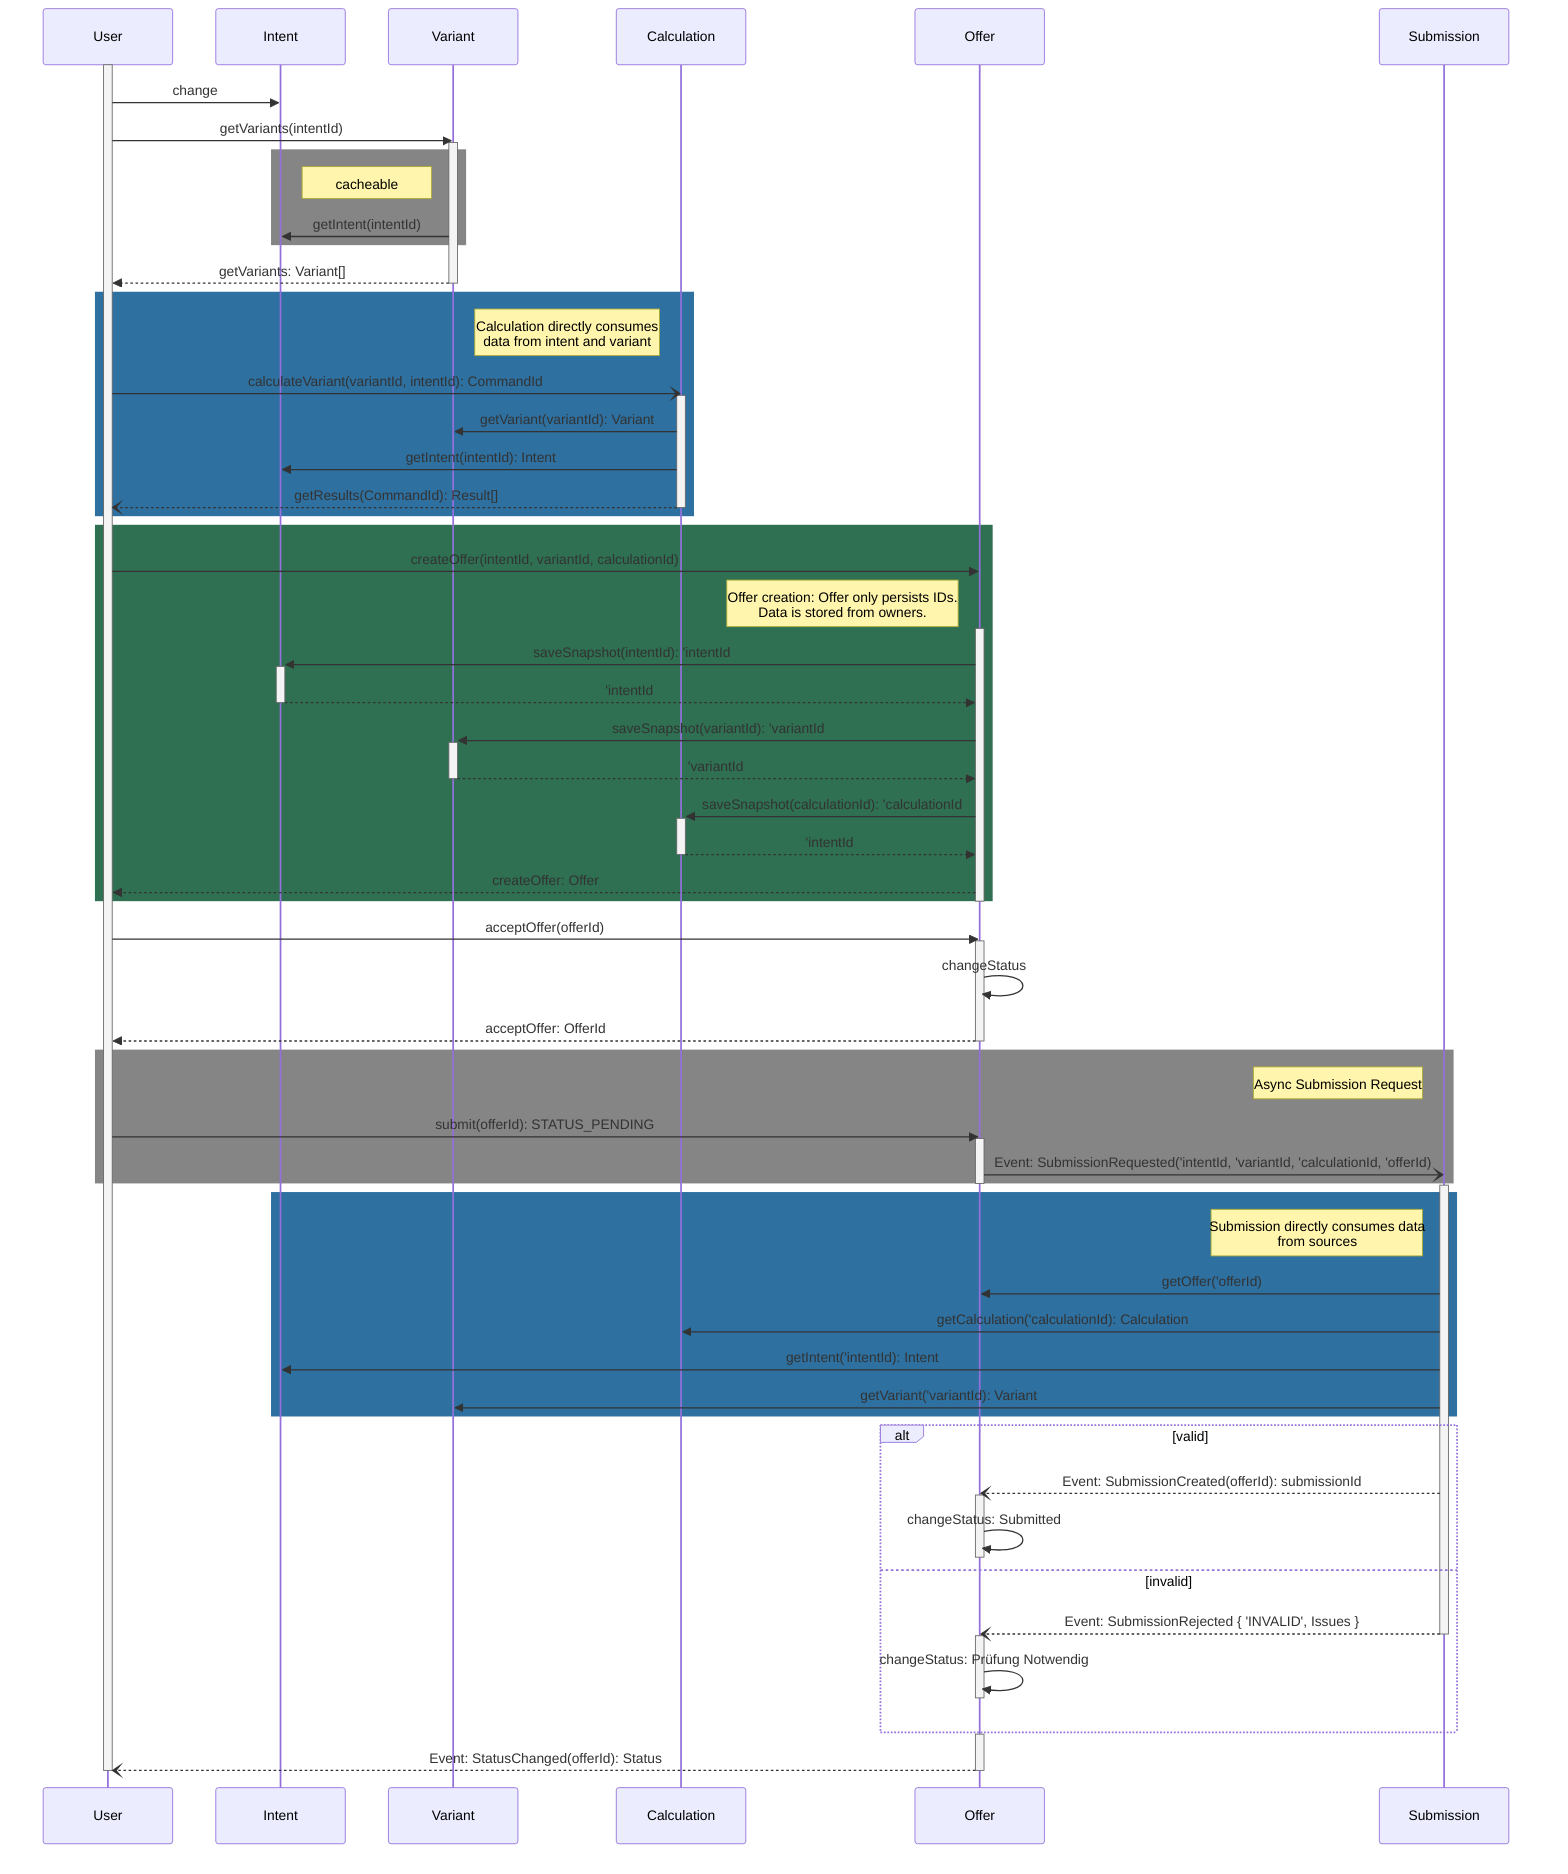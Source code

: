 %%@formatter:off
sequenceDiagram
    activate User
        User ->> Intent: change
        User ->> Variant: getVariants(intentId)
        activate Variant
            rect rgb(133, 133, 133)
            note right of Intent: cacheable
            Variant ->> Intent: getIntent(intentId)
            end
            Variant -->> User: getVariants: Variant[]
        deactivate Variant
        rect rgb(46, 112, 160)
        note left of Calculation: Calculation directly consumes <br>data from intent and variant

        User -) Calculation: calculateVariant(variantId, intentId): CommandId
            activate Calculation
            Calculation ->> Variant: getVariant(variantId): Variant
            Calculation ->> Intent: getIntent(intentId): Intent
            Calculation --) User: getResults(CommandId): Result[]
            deactivate Calculation
        end
        rect rgb(46, 112, 81)
            User ->> Offer: createOffer(intentId, variantId, calculationId)
            note left of Offer: Offer creation: Offer only persists IDs. <br>Data is stored from owners.
        activate Offer
            Offer ->>+ Intent: saveSnapshot(intentId): 'intentId
%%          persist intent
            Intent -->>- Offer: 'intentId

%%          persist variant
            Offer ->>+ Variant: saveSnapshot(variantId): 'variantId
            Variant -->>- Offer: 'variantId

%%          persist calculation
            Offer ->>+ Calculation: saveSnapshot(calculationId): 'calculationId
            Calculation -->>- Offer: 'intentId

            Offer -->> User: createOffer: Offer
        end
        deactivate Offer
        User ->> Offer: acceptOffer(offerId)
        activate Offer
            Offer ->> Offer: changeStatus
            Offer -->> User: acceptOffer: OfferId
        deactivate Offer
        rect rgb(133, 133, 133)
          note left of Submission: Async Submission Request
        User ->> Offer: submit(offerId): STATUS_PENDING
        activate Offer
            Offer -) Submission: Event: SubmissionRequested('intentId, 'variantId, 'calculationId, 'offerId)
        end
    deactivate Offer
    activate Submission
    rect rgb(46, 112, 160)
    note left of Submission: Submission directly consumes data <br> from sources
    Submission ->> Offer: getOffer('offerId)
    Submission ->> Calculation: getCalculation('calculationId): Calculation
    Submission ->> Intent: getIntent('intentId): Intent
    Submission ->> Variant: getVariant('variantId): Variant
    end
    alt valid
        Submission --) Offer: Event: SubmissionCreated(offerId): submissionId
        activate Offer
        Offer ->> Offer: changeStatus: Submitted
        deactivate Offer
    else invalid
        Submission --) Offer: Event: SubmissionRejected { 'INVALID', Issues }
        deactivate Submission
        activate Offer
        Offer ->> Offer: changeStatus: Prüfung Notwendig
        deactivate Offer
    end


    activate Offer
        Offer --) User: Event: StatusChanged(offerId): Status
    deactivate Offer



    deactivate User